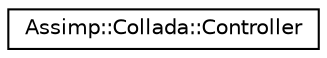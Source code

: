 digraph "Graphical Class Hierarchy"
{
  edge [fontname="Helvetica",fontsize="10",labelfontname="Helvetica",labelfontsize="10"];
  node [fontname="Helvetica",fontsize="10",shape=record];
  rankdir="LR";
  Node1 [label="Assimp::Collada::Controller",height=0.2,width=0.4,color="black", fillcolor="white", style="filled",URL="$struct_assimp_1_1_collada_1_1_controller.html"];
}
